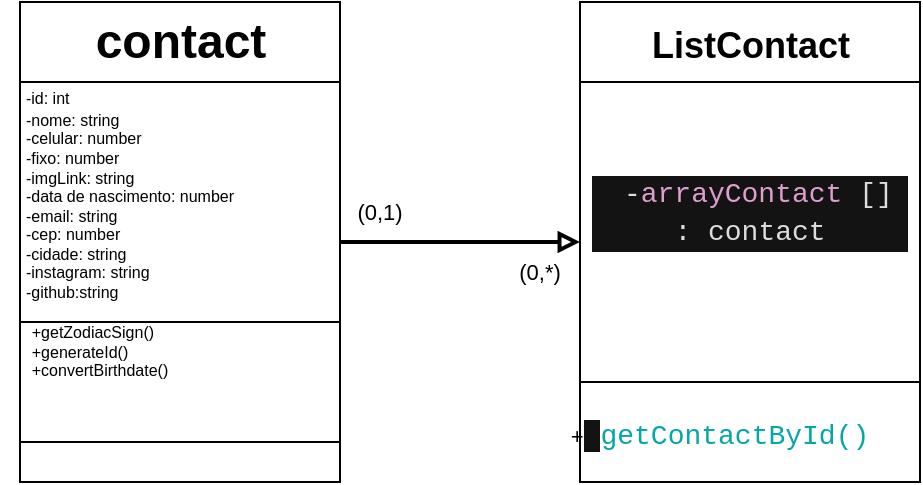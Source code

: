 <mxfile>
    <diagram id="QM7ypZ57soNlAj-Q9vfb" name="Página-1">
        <mxGraphModel dx="747" dy="562" grid="1" gridSize="10" guides="1" tooltips="1" connect="1" arrows="1" fold="1" page="1" pageScale="1" pageWidth="827" pageHeight="1169" math="0" shadow="0">
            <root>
                <mxCell id="0"/>
                <mxCell id="1" parent="0"/>
                <mxCell id="8" style="edgeStyle=none;html=1;fontSize=8;endArrow=block;endFill=0;strokeWidth=2;" edge="1" parent="1" source="2">
                    <mxGeometry relative="1" as="geometry">
                        <mxPoint x="320" y="240" as="targetPoint"/>
                    </mxGeometry>
                </mxCell>
                <mxCell id="2" value="" style="rounded=0;whiteSpace=wrap;html=1;" parent="1" vertex="1">
                    <mxGeometry x="40" y="120" width="160" height="240" as="geometry"/>
                </mxCell>
                <mxCell id="3" value="" style="rounded=0;whiteSpace=wrap;html=1;" parent="1" vertex="1">
                    <mxGeometry x="40" y="120" width="160" height="40" as="geometry"/>
                </mxCell>
                <mxCell id="4" value="contact" style="text;strokeColor=none;fillColor=none;html=1;fontSize=24;fontStyle=1;verticalAlign=middle;align=center;" parent="1" vertex="1">
                    <mxGeometry x="70" y="120" width="100" height="40" as="geometry"/>
                </mxCell>
                <mxCell id="5" value="&lt;div style=&quot;text-align: left;&quot;&gt;&lt;span style=&quot;font-size: 8px; background-color: initial;&quot;&gt;-id: int&lt;/span&gt;&lt;/div&gt;&lt;span style=&quot;font-size: 8px;&quot;&gt;&lt;div style=&quot;text-align: left;&quot;&gt;&lt;span style=&quot;background-color: initial;&quot;&gt;-nome: string&lt;/span&gt;&lt;/div&gt;&lt;div style=&quot;text-align: left;&quot;&gt;&lt;span style=&quot;background-color: initial;&quot;&gt;-celular: number&lt;/span&gt;&lt;/div&gt;&lt;div style=&quot;text-align: left;&quot;&gt;&lt;span style=&quot;background-color: initial;&quot;&gt;-fixo: number&lt;/span&gt;&lt;/div&gt;&lt;div style=&quot;text-align: left;&quot;&gt;&lt;span style=&quot;background-color: initial;&quot;&gt;-imgLink: string&lt;/span&gt;&lt;/div&gt;&lt;div style=&quot;text-align: left;&quot;&gt;&lt;span style=&quot;background-color: initial;&quot;&gt;-data de nascimento: number&lt;/span&gt;&lt;/div&gt;&lt;div style=&quot;text-align: left;&quot;&gt;&lt;span style=&quot;background-color: initial;&quot;&gt;-email: string&lt;/span&gt;&lt;/div&gt;&lt;div style=&quot;text-align: left;&quot;&gt;-cep: number&lt;/div&gt;&lt;div style=&quot;text-align: left;&quot;&gt;-cidade: string&lt;/div&gt;&lt;div style=&quot;text-align: left;&quot;&gt;-instagram: string&lt;/div&gt;&lt;div style=&quot;text-align: left;&quot;&gt;-github:string&lt;/div&gt;&lt;/span&gt;" style="text;html=1;strokeColor=none;fillColor=none;align=center;verticalAlign=middle;whiteSpace=wrap;rounded=0;" vertex="1" parent="1">
                    <mxGeometry x="30" y="200" width="130" height="30" as="geometry"/>
                </mxCell>
                <mxCell id="6" value="" style="rounded=0;whiteSpace=wrap;html=1;fontSize=8;" vertex="1" parent="1">
                    <mxGeometry x="40" y="280" width="160" height="60" as="geometry"/>
                </mxCell>
                <mxCell id="7" value="&lt;div style=&quot;text-align: left;&quot;&gt;&lt;span style=&quot;background-color: initial;&quot;&gt;+getZodiacSign()&lt;/span&gt;&lt;/div&gt;&lt;div style=&quot;text-align: left;&quot;&gt;&lt;span style=&quot;background-color: initial;&quot;&gt;+generateId()&lt;/span&gt;&lt;/div&gt;&lt;div style=&quot;text-align: left;&quot;&gt;&lt;span style=&quot;background-color: initial;&quot;&gt;+convertBirthdate()&lt;/span&gt;&lt;/div&gt;" style="text;html=1;strokeColor=none;fillColor=none;align=center;verticalAlign=middle;whiteSpace=wrap;rounded=0;fontSize=8;" vertex="1" parent="1">
                    <mxGeometry x="50" y="280" width="60" height="30" as="geometry"/>
                </mxCell>
                <mxCell id="10" value="" style="rounded=0;whiteSpace=wrap;html=1;fontSize=8;" vertex="1" parent="1">
                    <mxGeometry x="320" y="120" width="170" height="240" as="geometry"/>
                </mxCell>
                <mxCell id="11" value="" style="rounded=0;whiteSpace=wrap;html=1;fontSize=8;" vertex="1" parent="1">
                    <mxGeometry x="320" y="160" width="170" height="150" as="geometry"/>
                </mxCell>
                <mxCell id="14" value="&lt;font style=&quot;font-size: 18px;&quot;&gt;ListContact&lt;/font&gt;" style="text;strokeColor=none;fillColor=none;html=1;fontSize=24;fontStyle=1;verticalAlign=middle;align=center;" vertex="1" parent="1">
                    <mxGeometry x="377" y="135" width="56" height="10" as="geometry"/>
                </mxCell>
                <mxCell id="15" value="&lt;div style=&quot;color: rgb(221, 221, 221); background-color: rgb(19, 19, 19); font-family: Consolas, &amp;quot;Courier New&amp;quot;, monospace; font-size: 14px; line-height: 19px;&quot;&gt;&amp;nbsp;-&lt;span style=&quot;color: #e09ece;&quot;&gt;arrayContact&lt;/span&gt;&amp;nbsp;[] : contact&lt;/div&gt;" style="text;html=1;strokeColor=none;fillColor=none;align=center;verticalAlign=middle;whiteSpace=wrap;rounded=0;fontSize=18;" vertex="1" parent="1">
                    <mxGeometry x="325" y="190" width="160" height="70" as="geometry"/>
                </mxCell>
                <mxCell id="17" value="&lt;span style=&quot;font-size: 11px;&quot;&gt;+&lt;/span&gt;&lt;span style=&quot;background-color: rgb(19, 19, 19); color: rgb(221, 221, 221); font-family: Consolas, &amp;quot;Courier New&amp;quot;, monospace; font-size: 14px;&quot;&gt;&amp;nbsp;&lt;/span&gt;&lt;span style=&quot;font-family: Consolas, &amp;quot;Courier New&amp;quot;, monospace; font-size: 14px; color: rgb(5, 166, 168);&quot;&gt;getContactById()&lt;/span&gt;" style="text;html=1;strokeColor=none;fillColor=none;align=center;verticalAlign=middle;whiteSpace=wrap;rounded=0;fontSize=18;" vertex="1" parent="1">
                    <mxGeometry x="360" y="320" width="60" height="30" as="geometry"/>
                </mxCell>
                <mxCell id="19" value="(0,1)" style="text;html=1;strokeColor=none;fillColor=none;align=center;verticalAlign=middle;whiteSpace=wrap;rounded=0;fontSize=11;" vertex="1" parent="1">
                    <mxGeometry x="190" y="210" width="60" height="30" as="geometry"/>
                </mxCell>
                <mxCell id="20" value="(0,*)" style="text;html=1;strokeColor=none;fillColor=none;align=center;verticalAlign=middle;whiteSpace=wrap;rounded=0;fontSize=11;" vertex="1" parent="1">
                    <mxGeometry x="270" y="240" width="60" height="30" as="geometry"/>
                </mxCell>
            </root>
        </mxGraphModel>
    </diagram>
</mxfile>